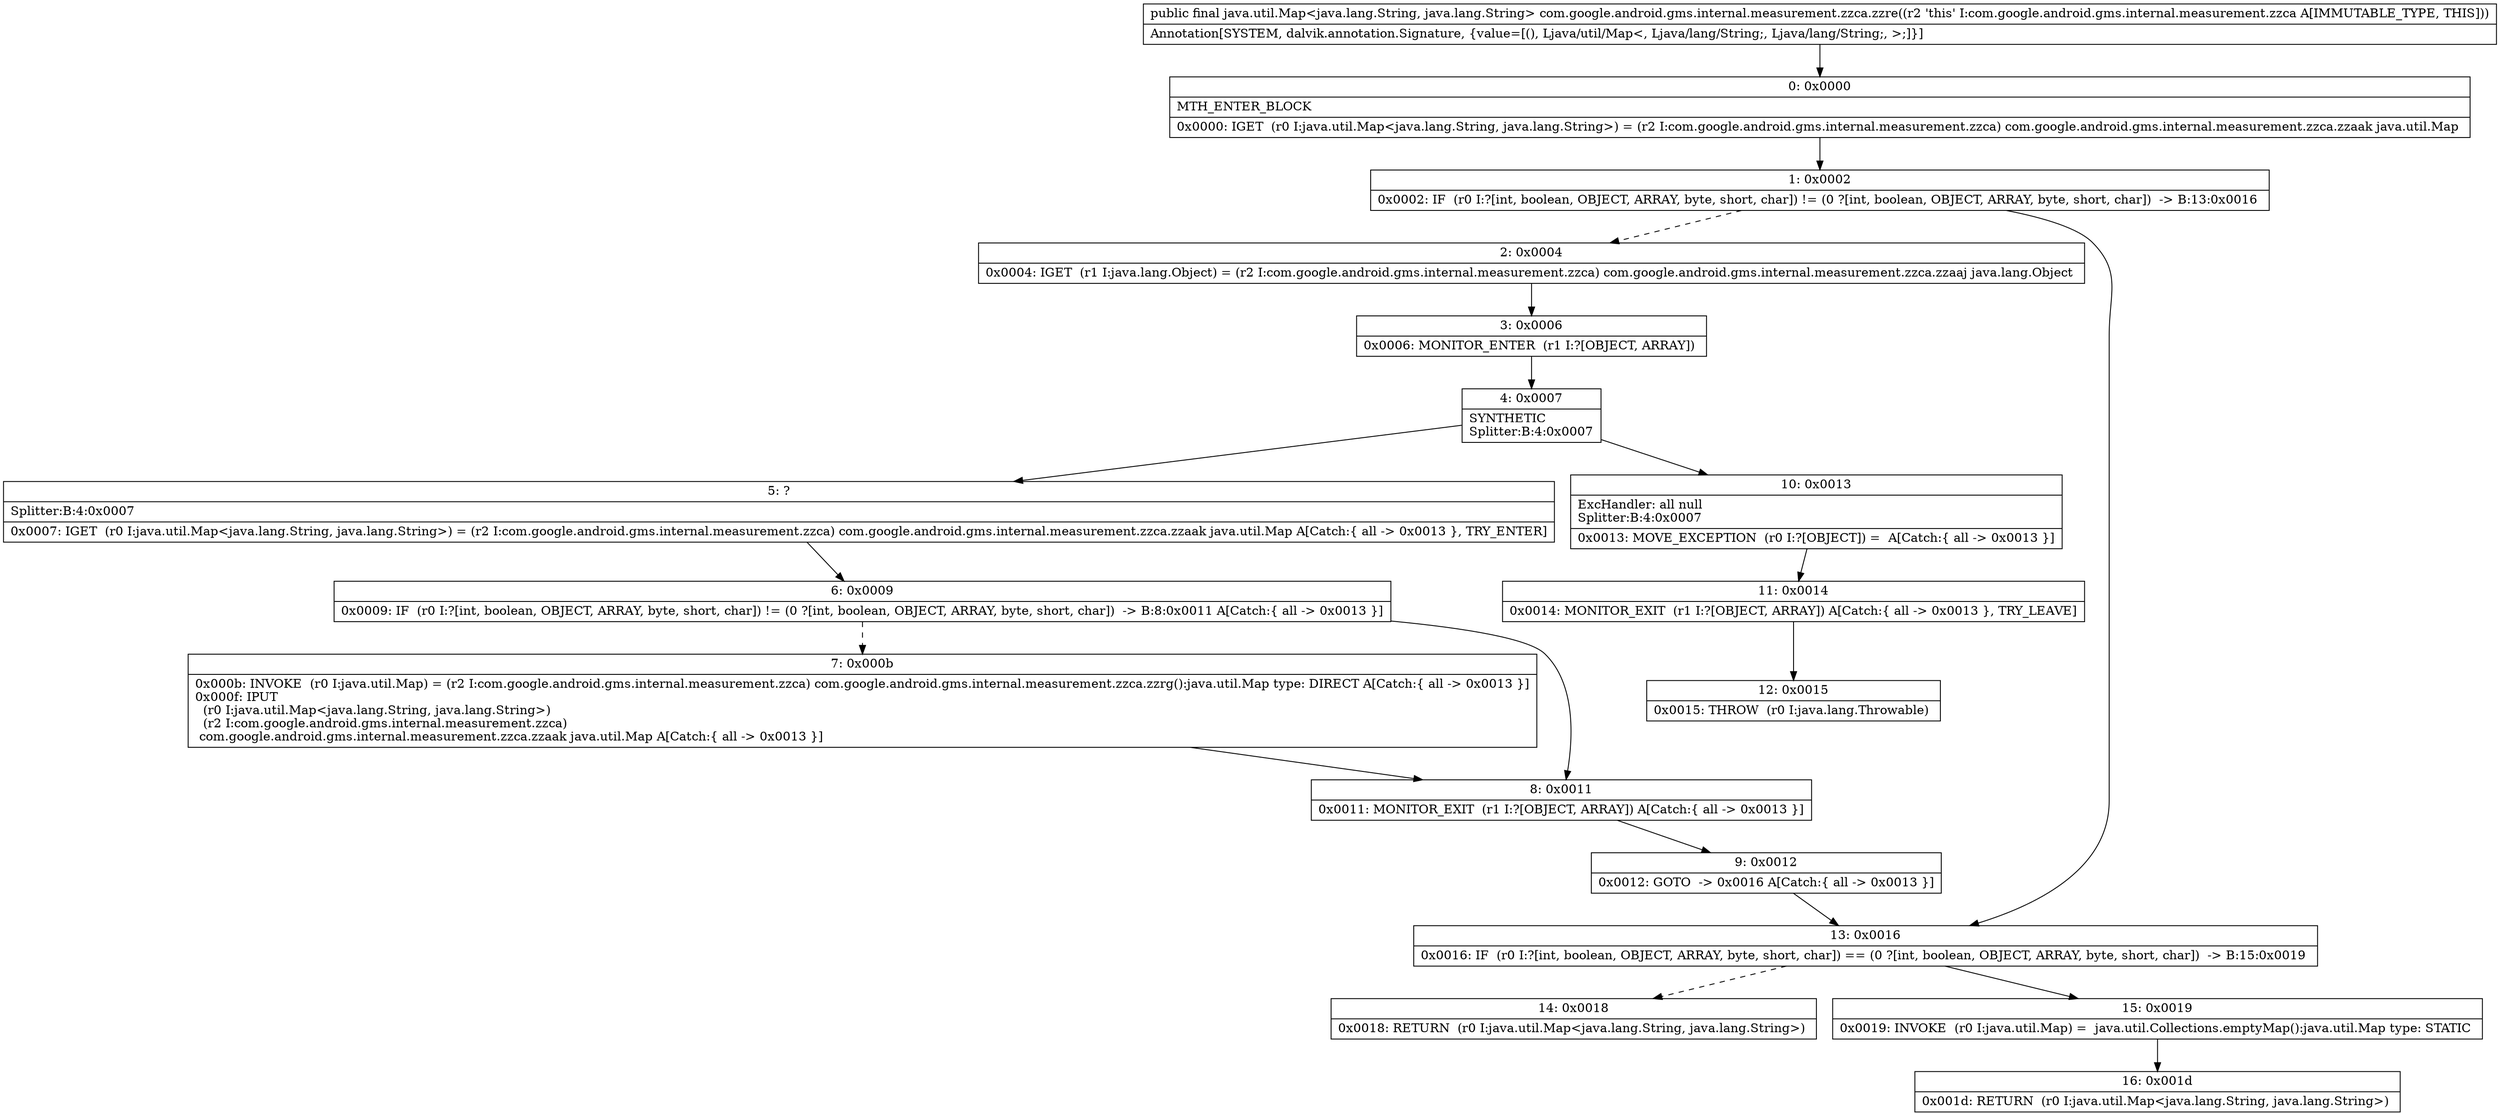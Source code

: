 digraph "CFG forcom.google.android.gms.internal.measurement.zzca.zzre()Ljava\/util\/Map;" {
Node_0 [shape=record,label="{0\:\ 0x0000|MTH_ENTER_BLOCK\l|0x0000: IGET  (r0 I:java.util.Map\<java.lang.String, java.lang.String\>) = (r2 I:com.google.android.gms.internal.measurement.zzca) com.google.android.gms.internal.measurement.zzca.zzaak java.util.Map \l}"];
Node_1 [shape=record,label="{1\:\ 0x0002|0x0002: IF  (r0 I:?[int, boolean, OBJECT, ARRAY, byte, short, char]) != (0 ?[int, boolean, OBJECT, ARRAY, byte, short, char])  \-\> B:13:0x0016 \l}"];
Node_2 [shape=record,label="{2\:\ 0x0004|0x0004: IGET  (r1 I:java.lang.Object) = (r2 I:com.google.android.gms.internal.measurement.zzca) com.google.android.gms.internal.measurement.zzca.zzaaj java.lang.Object \l}"];
Node_3 [shape=record,label="{3\:\ 0x0006|0x0006: MONITOR_ENTER  (r1 I:?[OBJECT, ARRAY]) \l}"];
Node_4 [shape=record,label="{4\:\ 0x0007|SYNTHETIC\lSplitter:B:4:0x0007\l}"];
Node_5 [shape=record,label="{5\:\ ?|Splitter:B:4:0x0007\l|0x0007: IGET  (r0 I:java.util.Map\<java.lang.String, java.lang.String\>) = (r2 I:com.google.android.gms.internal.measurement.zzca) com.google.android.gms.internal.measurement.zzca.zzaak java.util.Map A[Catch:\{ all \-\> 0x0013 \}, TRY_ENTER]\l}"];
Node_6 [shape=record,label="{6\:\ 0x0009|0x0009: IF  (r0 I:?[int, boolean, OBJECT, ARRAY, byte, short, char]) != (0 ?[int, boolean, OBJECT, ARRAY, byte, short, char])  \-\> B:8:0x0011 A[Catch:\{ all \-\> 0x0013 \}]\l}"];
Node_7 [shape=record,label="{7\:\ 0x000b|0x000b: INVOKE  (r0 I:java.util.Map) = (r2 I:com.google.android.gms.internal.measurement.zzca) com.google.android.gms.internal.measurement.zzca.zzrg():java.util.Map type: DIRECT A[Catch:\{ all \-\> 0x0013 \}]\l0x000f: IPUT  \l  (r0 I:java.util.Map\<java.lang.String, java.lang.String\>)\l  (r2 I:com.google.android.gms.internal.measurement.zzca)\l com.google.android.gms.internal.measurement.zzca.zzaak java.util.Map A[Catch:\{ all \-\> 0x0013 \}]\l}"];
Node_8 [shape=record,label="{8\:\ 0x0011|0x0011: MONITOR_EXIT  (r1 I:?[OBJECT, ARRAY]) A[Catch:\{ all \-\> 0x0013 \}]\l}"];
Node_9 [shape=record,label="{9\:\ 0x0012|0x0012: GOTO  \-\> 0x0016 A[Catch:\{ all \-\> 0x0013 \}]\l}"];
Node_10 [shape=record,label="{10\:\ 0x0013|ExcHandler: all null\lSplitter:B:4:0x0007\l|0x0013: MOVE_EXCEPTION  (r0 I:?[OBJECT]) =  A[Catch:\{ all \-\> 0x0013 \}]\l}"];
Node_11 [shape=record,label="{11\:\ 0x0014|0x0014: MONITOR_EXIT  (r1 I:?[OBJECT, ARRAY]) A[Catch:\{ all \-\> 0x0013 \}, TRY_LEAVE]\l}"];
Node_12 [shape=record,label="{12\:\ 0x0015|0x0015: THROW  (r0 I:java.lang.Throwable) \l}"];
Node_13 [shape=record,label="{13\:\ 0x0016|0x0016: IF  (r0 I:?[int, boolean, OBJECT, ARRAY, byte, short, char]) == (0 ?[int, boolean, OBJECT, ARRAY, byte, short, char])  \-\> B:15:0x0019 \l}"];
Node_14 [shape=record,label="{14\:\ 0x0018|0x0018: RETURN  (r0 I:java.util.Map\<java.lang.String, java.lang.String\>) \l}"];
Node_15 [shape=record,label="{15\:\ 0x0019|0x0019: INVOKE  (r0 I:java.util.Map) =  java.util.Collections.emptyMap():java.util.Map type: STATIC \l}"];
Node_16 [shape=record,label="{16\:\ 0x001d|0x001d: RETURN  (r0 I:java.util.Map\<java.lang.String, java.lang.String\>) \l}"];
MethodNode[shape=record,label="{public final java.util.Map\<java.lang.String, java.lang.String\> com.google.android.gms.internal.measurement.zzca.zzre((r2 'this' I:com.google.android.gms.internal.measurement.zzca A[IMMUTABLE_TYPE, THIS]))  | Annotation[SYSTEM, dalvik.annotation.Signature, \{value=[(), Ljava\/util\/Map\<, Ljava\/lang\/String;, Ljava\/lang\/String;, \>;]\}]\l}"];
MethodNode -> Node_0;
Node_0 -> Node_1;
Node_1 -> Node_2[style=dashed];
Node_1 -> Node_13;
Node_2 -> Node_3;
Node_3 -> Node_4;
Node_4 -> Node_5;
Node_4 -> Node_10;
Node_5 -> Node_6;
Node_6 -> Node_7[style=dashed];
Node_6 -> Node_8;
Node_7 -> Node_8;
Node_8 -> Node_9;
Node_9 -> Node_13;
Node_10 -> Node_11;
Node_11 -> Node_12;
Node_13 -> Node_14[style=dashed];
Node_13 -> Node_15;
Node_15 -> Node_16;
}

